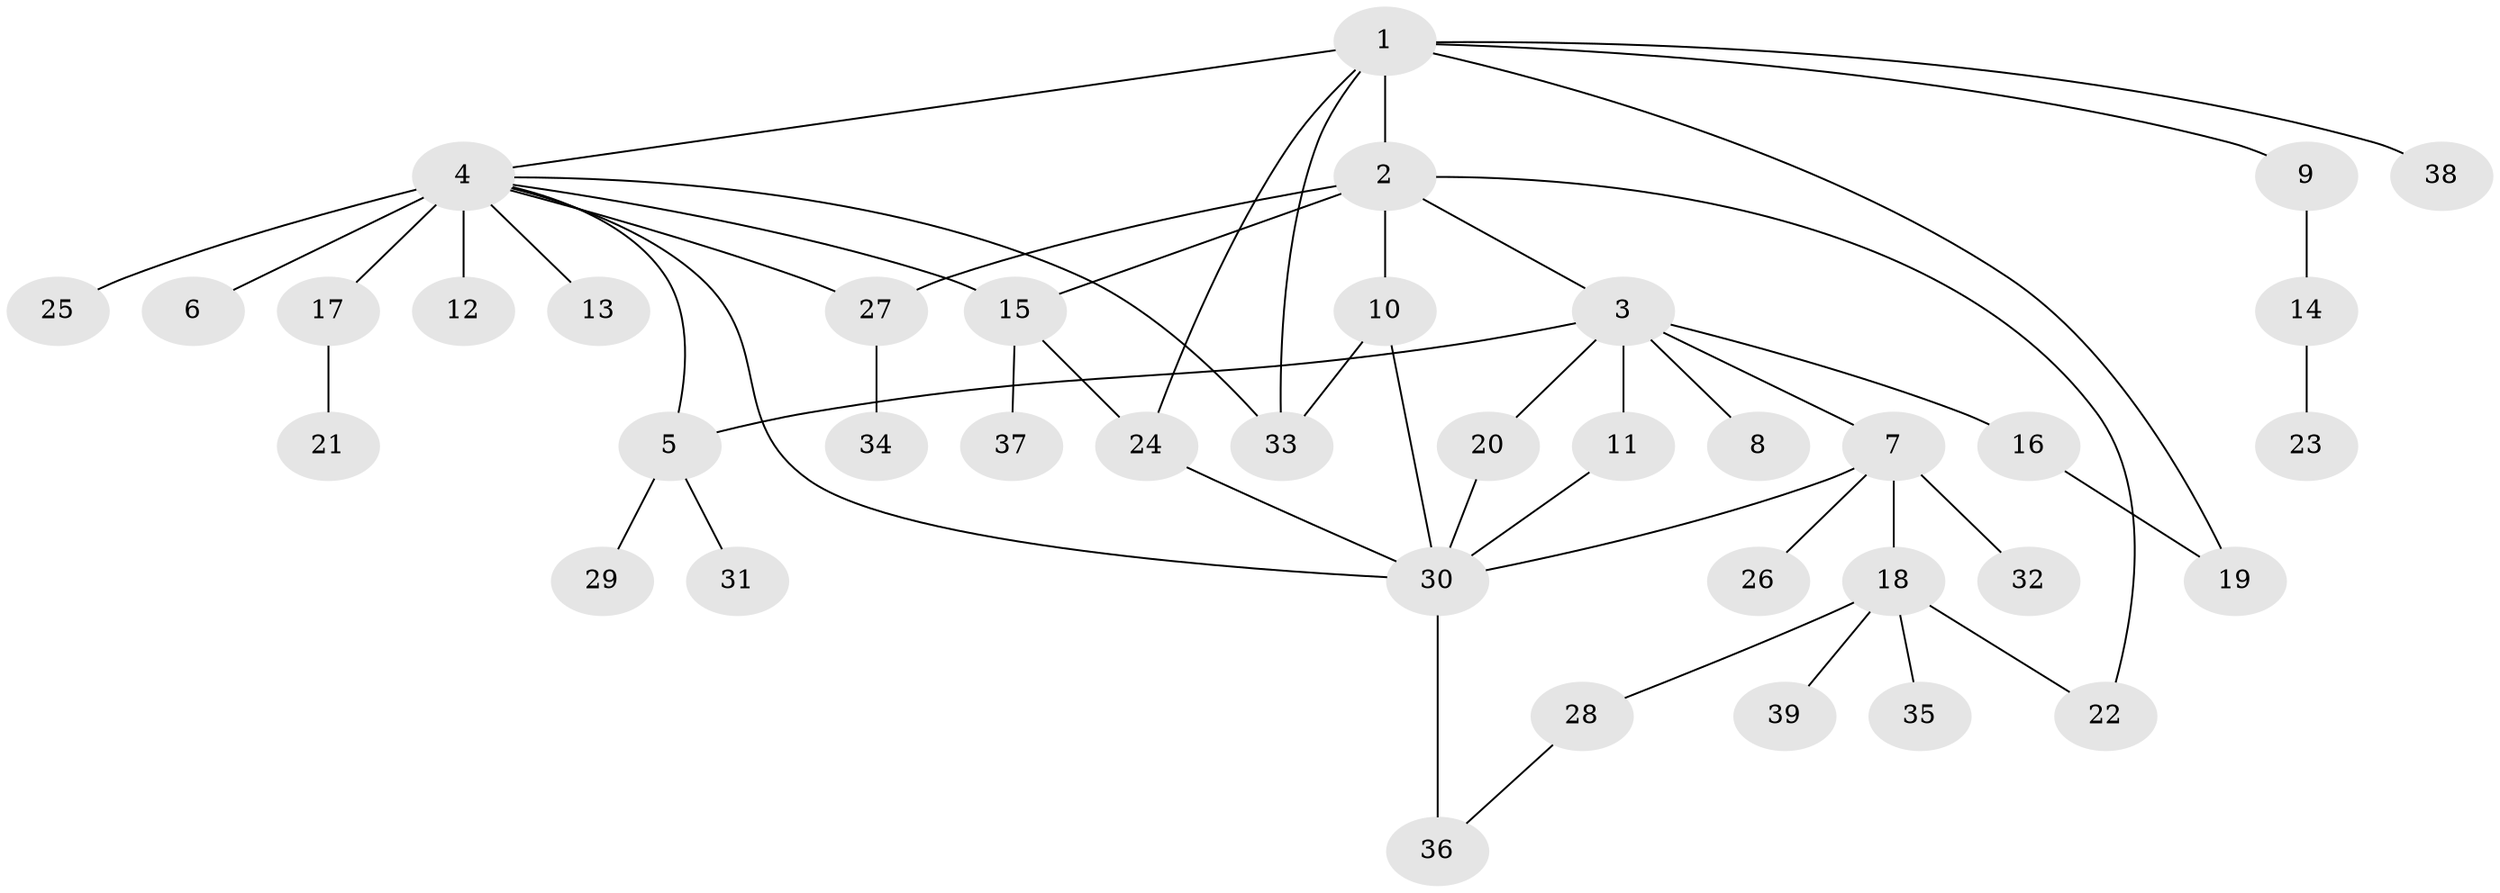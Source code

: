 // original degree distribution, {8: 0.01282051282051282, 7: 0.02564102564102564, 15: 0.01282051282051282, 17: 0.01282051282051282, 5: 0.038461538461538464, 2: 0.16666666666666666, 6: 0.02564102564102564, 1: 0.5897435897435898, 4: 0.05128205128205128, 3: 0.0641025641025641}
// Generated by graph-tools (version 1.1) at 2025/35/03/09/25 02:35:47]
// undirected, 39 vertices, 52 edges
graph export_dot {
graph [start="1"]
  node [color=gray90,style=filled];
  1;
  2;
  3;
  4;
  5;
  6;
  7;
  8;
  9;
  10;
  11;
  12;
  13;
  14;
  15;
  16;
  17;
  18;
  19;
  20;
  21;
  22;
  23;
  24;
  25;
  26;
  27;
  28;
  29;
  30;
  31;
  32;
  33;
  34;
  35;
  36;
  37;
  38;
  39;
  1 -- 2 [weight=1.0];
  1 -- 4 [weight=1.0];
  1 -- 9 [weight=1.0];
  1 -- 19 [weight=1.0];
  1 -- 24 [weight=1.0];
  1 -- 33 [weight=1.0];
  1 -- 38 [weight=1.0];
  2 -- 3 [weight=1.0];
  2 -- 10 [weight=1.0];
  2 -- 15 [weight=1.0];
  2 -- 22 [weight=1.0];
  2 -- 27 [weight=1.0];
  3 -- 5 [weight=1.0];
  3 -- 7 [weight=1.0];
  3 -- 8 [weight=1.0];
  3 -- 11 [weight=8.0];
  3 -- 16 [weight=1.0];
  3 -- 20 [weight=1.0];
  4 -- 5 [weight=1.0];
  4 -- 6 [weight=1.0];
  4 -- 12 [weight=6.0];
  4 -- 13 [weight=1.0];
  4 -- 15 [weight=1.0];
  4 -- 17 [weight=1.0];
  4 -- 25 [weight=1.0];
  4 -- 27 [weight=1.0];
  4 -- 30 [weight=1.0];
  4 -- 33 [weight=1.0];
  5 -- 29 [weight=1.0];
  5 -- 31 [weight=1.0];
  7 -- 18 [weight=1.0];
  7 -- 26 [weight=1.0];
  7 -- 30 [weight=1.0];
  7 -- 32 [weight=1.0];
  9 -- 14 [weight=1.0];
  10 -- 30 [weight=1.0];
  10 -- 33 [weight=1.0];
  11 -- 30 [weight=1.0];
  14 -- 23 [weight=1.0];
  15 -- 24 [weight=1.0];
  15 -- 37 [weight=1.0];
  16 -- 19 [weight=1.0];
  17 -- 21 [weight=1.0];
  18 -- 22 [weight=1.0];
  18 -- 28 [weight=1.0];
  18 -- 35 [weight=1.0];
  18 -- 39 [weight=1.0];
  20 -- 30 [weight=1.0];
  24 -- 30 [weight=2.0];
  27 -- 34 [weight=1.0];
  28 -- 36 [weight=1.0];
  30 -- 36 [weight=2.0];
}
